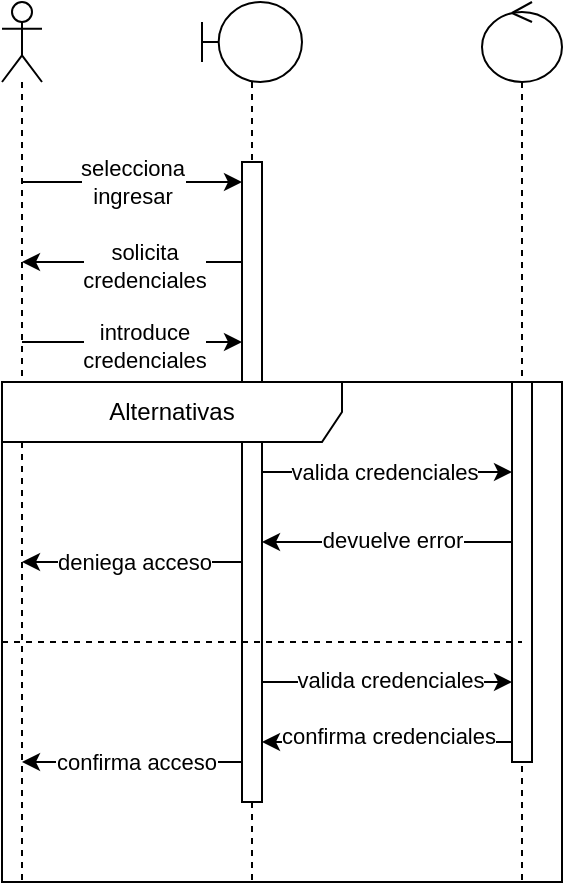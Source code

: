 <mxfile version="24.4.0" type="device">
  <diagram name="Page-1" id="2YBvvXClWsGukQMizWep">
    <mxGraphModel dx="472" dy="827" grid="1" gridSize="10" guides="1" tooltips="1" connect="1" arrows="1" fold="1" page="1" pageScale="1" pageWidth="850" pageHeight="1100" math="0" shadow="0">
      <root>
        <mxCell id="0" />
        <mxCell id="1" parent="0" />
        <mxCell id="Yi4tawwr3cMeWZQa_mhw-6" style="edgeStyle=orthogonalEdgeStyle;rounded=0;orthogonalLoop=1;jettySize=auto;html=1;curved=0;" edge="1" parent="1" source="Yi4tawwr3cMeWZQa_mhw-1" target="Yi4tawwr3cMeWZQa_mhw-5">
          <mxGeometry relative="1" as="geometry">
            <Array as="points">
              <mxPoint x="100" y="210" />
              <mxPoint x="100" y="210" />
            </Array>
          </mxGeometry>
        </mxCell>
        <mxCell id="Yi4tawwr3cMeWZQa_mhw-7" value="selecciona&lt;br&gt;ingresar" style="edgeLabel;html=1;align=center;verticalAlign=middle;resizable=0;points=[];" vertex="1" connectable="0" parent="Yi4tawwr3cMeWZQa_mhw-6">
          <mxGeometry x="-0.017" relative="1" as="geometry">
            <mxPoint x="1" as="offset" />
          </mxGeometry>
        </mxCell>
        <mxCell id="Yi4tawwr3cMeWZQa_mhw-10" style="edgeStyle=orthogonalEdgeStyle;rounded=0;orthogonalLoop=1;jettySize=auto;html=1;curved=0;" edge="1" parent="1" source="Yi4tawwr3cMeWZQa_mhw-1" target="Yi4tawwr3cMeWZQa_mhw-5">
          <mxGeometry relative="1" as="geometry">
            <Array as="points">
              <mxPoint x="50" y="290" />
              <mxPoint x="50" y="290" />
            </Array>
          </mxGeometry>
        </mxCell>
        <mxCell id="Yi4tawwr3cMeWZQa_mhw-11" value="introduce&lt;br&gt;credenciales" style="edgeLabel;html=1;align=center;verticalAlign=middle;resizable=0;points=[];" vertex="1" connectable="0" parent="Yi4tawwr3cMeWZQa_mhw-10">
          <mxGeometry x="0.094" y="-2" relative="1" as="geometry">
            <mxPoint x="1" as="offset" />
          </mxGeometry>
        </mxCell>
        <mxCell id="Yi4tawwr3cMeWZQa_mhw-1" value="" style="shape=umlLifeline;perimeter=lifelinePerimeter;whiteSpace=wrap;html=1;container=1;dropTarget=0;collapsible=0;recursiveResize=0;outlineConnect=0;portConstraint=eastwest;newEdgeStyle={&quot;curved&quot;:0,&quot;rounded&quot;:0};participant=umlActor;" vertex="1" parent="1">
          <mxGeometry x="10" y="120" width="20" height="440" as="geometry" />
        </mxCell>
        <mxCell id="Yi4tawwr3cMeWZQa_mhw-8" style="edgeStyle=orthogonalEdgeStyle;rounded=0;orthogonalLoop=1;jettySize=auto;html=1;curved=0;" edge="1" parent="1" source="Yi4tawwr3cMeWZQa_mhw-2" target="Yi4tawwr3cMeWZQa_mhw-1">
          <mxGeometry relative="1" as="geometry">
            <Array as="points">
              <mxPoint x="40" y="250" />
              <mxPoint x="40" y="250" />
            </Array>
          </mxGeometry>
        </mxCell>
        <mxCell id="Yi4tawwr3cMeWZQa_mhw-9" value="solicita&lt;br&gt;credenciales" style="edgeLabel;html=1;align=center;verticalAlign=middle;resizable=0;points=[];" vertex="1" connectable="0" parent="Yi4tawwr3cMeWZQa_mhw-8">
          <mxGeometry x="-0.042" y="2" relative="1" as="geometry">
            <mxPoint x="1" as="offset" />
          </mxGeometry>
        </mxCell>
        <mxCell id="Yi4tawwr3cMeWZQa_mhw-2" value="" style="shape=umlLifeline;perimeter=lifelinePerimeter;whiteSpace=wrap;html=1;container=1;dropTarget=0;collapsible=0;recursiveResize=0;outlineConnect=0;portConstraint=eastwest;newEdgeStyle={&quot;curved&quot;:0,&quot;rounded&quot;:0};participant=umlBoundary;" vertex="1" parent="1">
          <mxGeometry x="110" y="120" width="50" height="440" as="geometry" />
        </mxCell>
        <mxCell id="Yi4tawwr3cMeWZQa_mhw-5" value="" style="html=1;points=[[0,0,0,0,5],[0,1,0,0,-5],[1,0,0,0,5],[1,1,0,0,-5]];perimeter=orthogonalPerimeter;outlineConnect=0;targetShapes=umlLifeline;portConstraint=eastwest;newEdgeStyle={&quot;curved&quot;:0,&quot;rounded&quot;:0};" vertex="1" parent="Yi4tawwr3cMeWZQa_mhw-2">
          <mxGeometry x="20" y="80" width="10" height="320" as="geometry" />
        </mxCell>
        <mxCell id="Yi4tawwr3cMeWZQa_mhw-3" value="" style="shape=umlLifeline;perimeter=lifelinePerimeter;whiteSpace=wrap;html=1;container=1;dropTarget=0;collapsible=0;recursiveResize=0;outlineConnect=0;portConstraint=eastwest;newEdgeStyle={&quot;curved&quot;:0,&quot;rounded&quot;:0};participant=umlControl;" vertex="1" parent="1">
          <mxGeometry x="250" y="120" width="40" height="440" as="geometry" />
        </mxCell>
        <mxCell id="Yi4tawwr3cMeWZQa_mhw-12" value="" style="html=1;points=[[0,0,0,0,5],[0,1,0,0,-5],[1,0,0,0,5],[1,1,0,0,-5]];perimeter=orthogonalPerimeter;outlineConnect=0;targetShapes=umlLifeline;portConstraint=eastwest;newEdgeStyle={&quot;curved&quot;:0,&quot;rounded&quot;:0};" vertex="1" parent="Yi4tawwr3cMeWZQa_mhw-3">
          <mxGeometry x="15" y="190" width="10" height="190" as="geometry" />
        </mxCell>
        <mxCell id="Yi4tawwr3cMeWZQa_mhw-13" style="edgeStyle=orthogonalEdgeStyle;rounded=0;orthogonalLoop=1;jettySize=auto;html=1;curved=0;" edge="1" parent="1" source="Yi4tawwr3cMeWZQa_mhw-5" target="Yi4tawwr3cMeWZQa_mhw-12">
          <mxGeometry relative="1" as="geometry">
            <Array as="points">
              <mxPoint x="210" y="355" />
              <mxPoint x="210" y="355" />
            </Array>
          </mxGeometry>
        </mxCell>
        <mxCell id="Yi4tawwr3cMeWZQa_mhw-14" value="valida credenciales" style="edgeLabel;html=1;align=center;verticalAlign=middle;resizable=0;points=[];" vertex="1" connectable="0" parent="Yi4tawwr3cMeWZQa_mhw-13">
          <mxGeometry x="-0.026" relative="1" as="geometry">
            <mxPoint as="offset" />
          </mxGeometry>
        </mxCell>
        <mxCell id="Yi4tawwr3cMeWZQa_mhw-15" value="Alternativas" style="shape=umlFrame;whiteSpace=wrap;html=1;pointerEvents=0;recursiveResize=0;container=1;collapsible=0;width=170;" vertex="1" parent="1">
          <mxGeometry x="10" y="310" width="280" height="250" as="geometry" />
        </mxCell>
        <mxCell id="Yi4tawwr3cMeWZQa_mhw-17" value="" style="line;strokeWidth=1;dashed=1;labelPosition=center;verticalLabelPosition=bottom;align=left;verticalAlign=top;spacingLeft=20;spacingTop=15;html=1;whiteSpace=wrap;" vertex="1" parent="Yi4tawwr3cMeWZQa_mhw-15">
          <mxGeometry y="125" width="260" height="10" as="geometry" />
        </mxCell>
        <mxCell id="Yi4tawwr3cMeWZQa_mhw-19" style="edgeStyle=orthogonalEdgeStyle;rounded=0;orthogonalLoop=1;jettySize=auto;html=1;curved=0;" edge="1" parent="1" source="Yi4tawwr3cMeWZQa_mhw-12" target="Yi4tawwr3cMeWZQa_mhw-5">
          <mxGeometry relative="1" as="geometry">
            <Array as="points">
              <mxPoint x="200" y="390" />
              <mxPoint x="200" y="390" />
            </Array>
          </mxGeometry>
        </mxCell>
        <mxCell id="Yi4tawwr3cMeWZQa_mhw-20" value="devuelve error" style="edgeLabel;html=1;align=center;verticalAlign=middle;resizable=0;points=[];" vertex="1" connectable="0" parent="Yi4tawwr3cMeWZQa_mhw-19">
          <mxGeometry x="-0.043" y="-1" relative="1" as="geometry">
            <mxPoint as="offset" />
          </mxGeometry>
        </mxCell>
        <mxCell id="Yi4tawwr3cMeWZQa_mhw-21" style="edgeStyle=orthogonalEdgeStyle;rounded=0;orthogonalLoop=1;jettySize=auto;html=1;curved=0;" edge="1" parent="1" source="Yi4tawwr3cMeWZQa_mhw-5" target="Yi4tawwr3cMeWZQa_mhw-1">
          <mxGeometry relative="1" as="geometry">
            <Array as="points">
              <mxPoint x="50" y="400" />
              <mxPoint x="50" y="400" />
            </Array>
          </mxGeometry>
        </mxCell>
        <mxCell id="Yi4tawwr3cMeWZQa_mhw-22" value="deniega acceso" style="edgeLabel;html=1;align=center;verticalAlign=middle;resizable=0;points=[];" vertex="1" connectable="0" parent="Yi4tawwr3cMeWZQa_mhw-21">
          <mxGeometry x="-0.005" relative="1" as="geometry">
            <mxPoint as="offset" />
          </mxGeometry>
        </mxCell>
        <mxCell id="Yi4tawwr3cMeWZQa_mhw-23" style="edgeStyle=orthogonalEdgeStyle;rounded=0;orthogonalLoop=1;jettySize=auto;html=1;curved=0;" edge="1" parent="1" source="Yi4tawwr3cMeWZQa_mhw-5" target="Yi4tawwr3cMeWZQa_mhw-12">
          <mxGeometry relative="1" as="geometry">
            <Array as="points">
              <mxPoint x="200" y="460" />
              <mxPoint x="200" y="460" />
            </Array>
          </mxGeometry>
        </mxCell>
        <mxCell id="Yi4tawwr3cMeWZQa_mhw-24" value="valida credenciales" style="edgeLabel;html=1;align=center;verticalAlign=middle;resizable=0;points=[];" vertex="1" connectable="0" parent="Yi4tawwr3cMeWZQa_mhw-23">
          <mxGeometry x="0.026" y="1" relative="1" as="geometry">
            <mxPoint as="offset" />
          </mxGeometry>
        </mxCell>
        <mxCell id="Yi4tawwr3cMeWZQa_mhw-29" style="edgeStyle=orthogonalEdgeStyle;rounded=0;orthogonalLoop=1;jettySize=auto;html=1;curved=0;" edge="1" parent="1" source="Yi4tawwr3cMeWZQa_mhw-12" target="Yi4tawwr3cMeWZQa_mhw-5">
          <mxGeometry relative="1" as="geometry">
            <Array as="points">
              <mxPoint x="210" y="490" />
              <mxPoint x="210" y="490" />
            </Array>
          </mxGeometry>
        </mxCell>
        <mxCell id="Yi4tawwr3cMeWZQa_mhw-30" value="confirma credenciales" style="edgeLabel;html=1;align=center;verticalAlign=middle;resizable=0;points=[];" vertex="1" connectable="0" parent="Yi4tawwr3cMeWZQa_mhw-29">
          <mxGeometry x="-0.008" y="-3" relative="1" as="geometry">
            <mxPoint as="offset" />
          </mxGeometry>
        </mxCell>
        <mxCell id="Yi4tawwr3cMeWZQa_mhw-31" style="edgeStyle=orthogonalEdgeStyle;rounded=0;orthogonalLoop=1;jettySize=auto;html=1;curved=0;" edge="1" parent="1" source="Yi4tawwr3cMeWZQa_mhw-5" target="Yi4tawwr3cMeWZQa_mhw-1">
          <mxGeometry relative="1" as="geometry">
            <Array as="points">
              <mxPoint x="50" y="500" />
              <mxPoint x="50" y="500" />
            </Array>
          </mxGeometry>
        </mxCell>
        <mxCell id="Yi4tawwr3cMeWZQa_mhw-32" value="confirma acceso" style="edgeLabel;html=1;align=center;verticalAlign=middle;resizable=0;points=[];" vertex="1" connectable="0" parent="Yi4tawwr3cMeWZQa_mhw-31">
          <mxGeometry x="-0.028" relative="1" as="geometry">
            <mxPoint as="offset" />
          </mxGeometry>
        </mxCell>
      </root>
    </mxGraphModel>
  </diagram>
</mxfile>
